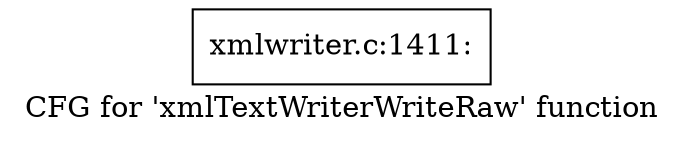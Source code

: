 digraph "CFG for 'xmlTextWriterWriteRaw' function" {
	label="CFG for 'xmlTextWriterWriteRaw' function";

	Node0x3f98c40 [shape=record,label="{xmlwriter.c:1411:}"];
}
